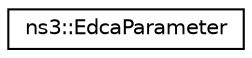 digraph "Graphical Class Hierarchy"
{
 // LATEX_PDF_SIZE
  edge [fontname="Helvetica",fontsize="10",labelfontname="Helvetica",labelfontsize="10"];
  node [fontname="Helvetica",fontsize="10",shape=record];
  rankdir="LR";
  Node0 [label="ns3::EdcaParameter",height=0.2,width=0.4,color="black", fillcolor="white", style="filled",URL="$structns3_1_1_edca_parameter.html",tooltip="EdcaParameter structure."];
}
